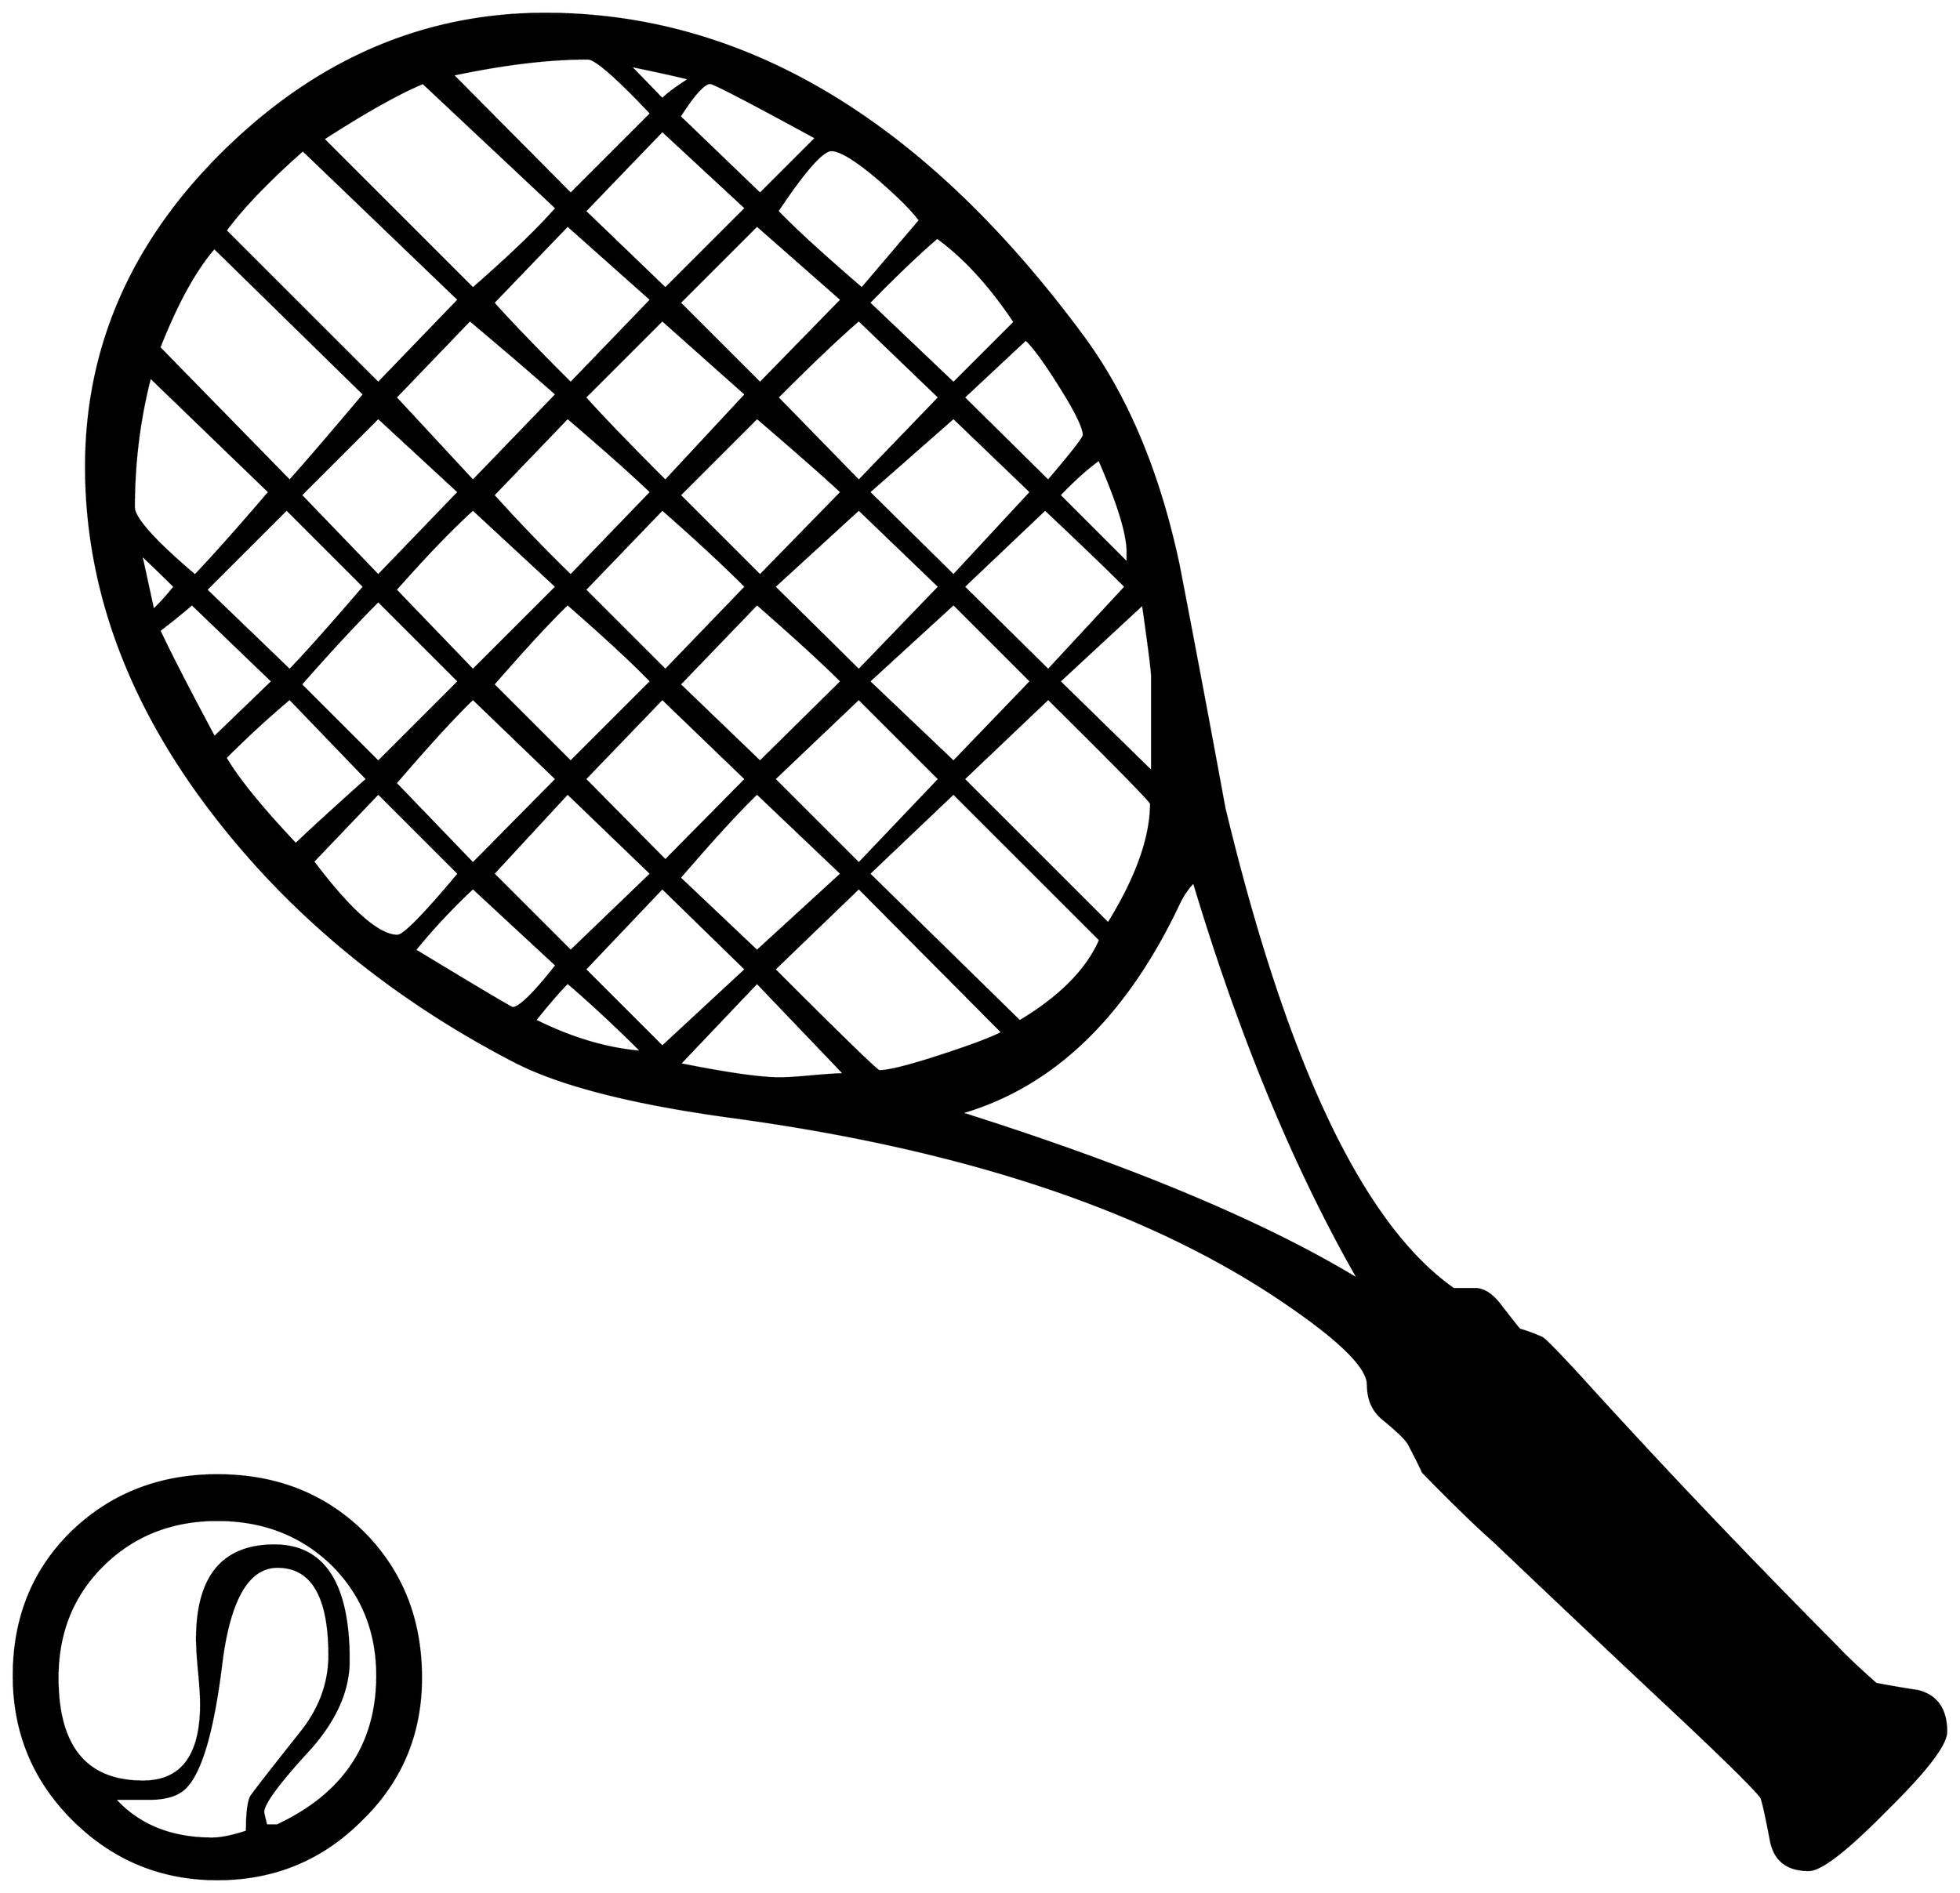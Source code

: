 


\begin{tikzpicture}[y=0.80pt, x=0.80pt, yscale=-1.0, xscale=1.0, inner sep=0pt, outer sep=0pt]
\begin{scope}[shift={(100.0,1676.0)},nonzero rule]
  \path[draw=.,fill=.,line width=1.600pt] (1980.0,219.0) .. controls
    (1980.0,231.667) and (1960.333,257.333) .. (1921.0,296.0) ..
    controls (1882.333,335.333) and (1857.0,355.0) .. (1845.0,355.0)
    .. controls (1824.333,355.0) and (1812.0,345.667) ..
    (1808.0,327.0) .. controls (1802.667,299.0) and (1799.333,284.333)
    .. (1798.0,283.0) .. controls (1790.0,273.0) and
    (1763.333,246.667) .. (1718.0,204.0) .. controls (1665.333,154.667)
    and (1604.667,97.333) .. (1536.0,32.0) .. controls (1519.333,17.333)
    and (1496.0,-5.333) .. (1466.0,-36.0) .. controls
    (1463.333,-42.0) and (1458.667,-51.333) .. (1452.0,-64.0) ..
    controls (1449.333,-68.667) and (1440.667,-77.0) .. (1426.0,-89.0)
    .. controls (1416.667,-97.0) and (1412.0,-108.0) ..
    (1412.0,-122.0) .. controls (1412.0,-138.667) and
    (1385.667,-165.0) .. (1333.0,-201.0) .. controls
    (1200.333,-292.333) and (1018.333,-353.667) .. (787.0,-385.0) ..
    controls (689.0,-398.333) and (617.667,-416.667) .. (573.0,-440.0)
    .. controls (455.0,-501.333) and (358.0,-580.667) ..
    (282.0,-678.0) .. controls (196.0,-788.0) and (153.0,-903.333)
    .. (153.0,-1024.0) .. controls (153.0,-1142.0) and
    (198.667,-1245.667) .. (290.0,-1335.0) .. controls
    (381.333,-1424.333) and (486.0,-1469.0) .. (604.0,-1469.0) ..
    controls (800.0,-1469.0) and (976.0,-1363.333) ..
    (1132.0,-1152.0) .. controls (1175.333,-1093.333) and
    (1206.667,-1018.667) .. (1226.0,-928.0) .. controls
    (1241.333,-848.667) and (1256.333,-769.0) .. (1271.0,-689.0) ..
    controls (1331.667,-436.333) and (1406.667,-278.667) ..
    (1496.0,-216.0) .. controls (1496.0,-216.0) and
    (1503.0,-216.0) .. (1517.0,-216.0) .. controls
    (1525.667,-216.0) and (1534.0,-210.667) .. (1542.0,-200.0) ..
    controls (1553.333,-185.333) and (1559.667,-177.333) ..
    (1561.0,-176.0) .. controls (1566.333,-174.667) and
    (1573.667,-172.0) .. (1583.0,-168.0) .. controls
    (1587.0,-165.333) and (1600.0,-152.0) .. (1622.0,-128.0) ..
    controls (1700.0,-42.0) and (1783.333,45.667) .. (1872.0,135.0)
    .. controls (1880.667,144.333) and (1893.667,156.667) ..
    (1911.0,172.0) .. controls (1925.0,174.667) and (1938.667,177.0)
    .. (1952.0,179.0) .. controls (1970.667,183.667) and
    (1980.0,197.0) .. (1980.0,219.0) -- cycle(482.0,166.0) ..
    controls (482.0,221.333) and (462.333,268.0) .. (423.0,306.0) ..
    controls (384.333,344.667) and (337.333,364.0) .. (282.0,364.0) ..
    controls (226.667,364.0) and (179.333,344.333) .. (140.0,305.0) ..
    controls (101.333,266.333) and (82.0,219.333) .. (82.0,164.0) ..
    controls (82.0,107.333) and (101.0,60.333) .. (139.0,23.0) ..
    controls (177.667,-14.333) and (225.333,-33.0) .. (282.0,-33.0) ..
    controls (339.333,-33.0) and (387.0,-14.333) .. (425.0,23.0) ..
    controls (463.0,61.0) and (482.0,108.667) .. (482.0,166.0) --
    cycle(1065.0,-1166.0) .. controls (1041.0,-1202.0) and
    (1015.667,-1229.667) .. (989.0,-1249.0) .. controls
    (971.0,-1233.667) and (948.667,-1212.333) .. (922.0,-1185.0) --
    (1005.0,-1106.0) -- (1065.0,-1166.0) -- cycle(972.0,-1266.0)
    .. controls (964.667,-1276.0) and (951.0,-1289.667) ..
    (931.0,-1307.0) .. controls (909.0,-1325.667) and
    (893.667,-1335.0) .. (885.0,-1335.0) .. controls
    (876.333,-1335.0) and (858.667,-1315.0) .. (832.0,-1275.0) ..
    controls (849.333,-1257.0) and (877.0,-1231.667) ..
    (915.0,-1199.0) -- (972.0,-1266.0) -- cycle(1133.0,-1055.0)
    .. controls (1133.0,-1062.333) and (1125.0,-1078.667) ..
    (1109.0,-1104.0) .. controls (1094.333,-1127.333) and
    (1083.333,-1142.333) .. (1076.0,-1149.0) -- (1015.0,-1092.0) --
    (1098.0,-1010.0) .. controls (1121.333,-1037.333) and
    (1133.0,-1052.333) .. (1133.0,-1055.0) -- cycle(870.0,-1347.0)
    .. controls (804.0,-1383.0) and (769.333,-1401.0) ..
    (766.0,-1401.0) .. controls (760.0,-1401.0) and
    (750.0,-1390.0) .. (736.0,-1368.0) -- (815.0,-1292.0) --
    (870.0,-1347.0) -- cycle(1176.0,-929.0) -- (1176.0,-940.0)
    .. controls (1176.0,-958.0) and (1166.667,-988.333) ..
    (1148.0,-1031.0) .. controls (1136.0,-1022.333) and
    (1123.0,-1010.667) .. (1109.0,-996.0) -- (1176.0,-929.0) --
    cycle(746.0,-1405.0) .. controls (732.667,-1408.333) and
    (713.0,-1412.667) .. (687.0,-1418.0) -- (719.0,-1385.0) ..
    controls (724.333,-1390.333) and (733.333,-1397.0) ..
    (746.0,-1405.0) -- cycle(991.0,-1092.0) -- (912.0,-1168.0)
    .. controls (893.333,-1152.0) and (866.667,-1126.667) ..
    (832.0,-1092.0) -- (912.0,-1010.0) -- (991.0,-1092.0) --
    cycle(895.0,-1188.0) -- (812.0,-1261.0) -- (736.0,-1185.0)
    -- (815.0,-1106.0) -- (895.0,-1188.0) --
    cycle(801.0,-1278.0) -- (719.0,-1354.0) -- (643.0,-1275.0)
    -- (722.0,-1199.0) -- (801.0,-1278.0) --
    cycle(1174.0,-906.0) .. controls (1156.667,-923.333) and
    (1130.333,-948.667) .. (1095.0,-982.0) -- (1015.0,-906.0) --
    (1098.0,-824.0) -- (1174.0,-906.0) -- cycle(1081.0,-999.0)
    -- (1005.0,-1072.0) -- (922.0,-999.0) -- (1005.0,-917.0) --
    (1081.0,-999.0) -- cycle(708.0,-1371.0) .. controls
    (674.0,-1407.0) and (653.333,-1425.0) .. (646.0,-1425.0) ..
    controls (607.333,-1425.0) and (563.0,-1419.667) ..
    (513.0,-1409.0) -- (629.0,-1292.0) -- (708.0,-1371.0) --
    cycle(1200.0,-724.0) -- (1200.0,-818.0) .. controls
    (1200.0,-823.333) and (1197.0,-847.0) .. (1191.0,-889.0) --
    (1109.0,-813.0) -- (1200.0,-724.0) -- cycle(708.0,-1188.0)
    -- (626.0,-1261.0) -- (553.0,-1185.0) .. controls
    (569.0,-1167.0) and (594.333,-1140.667) .. (629.0,-1106.0) --
    (708.0,-1188.0) -- cycle(991.0,-906.0) -- (912.0,-982.0) --
    (829.0,-906.0) -- (912.0,-824.0) -- (991.0,-906.0) --
    cycle(1081.0,-813.0) -- (1005.0,-889.0) -- (922.0,-813.0) --
    (1005.0,-734.0) -- (1081.0,-813.0) -- cycle(801.0,-1095.0)
    -- (719.0,-1168.0) -- (643.0,-1092.0) .. controls
    (659.667,-1073.333) and (686.0,-1046.0) .. (722.0,-1010.0) --
    (801.0,-1095.0) -- cycle(895.0,-999.0) .. controls
    (877.0,-1015.667) and (849.333,-1040.0) .. (812.0,-1072.0) --
    (736.0,-996.0) -- (815.0,-917.0) -- (895.0,-999.0) --
    cycle(615.0,-1278.0) -- (484.0,-1401.0) .. controls
    (460.0,-1391.0) and (427.333,-1372.667) .. (386.0,-1346.0) --
    (533.0,-1199.0) .. controls (570.333,-1231.667) and
    (597.667,-1258.0) .. (615.0,-1278.0) -- cycle(1199.0,-693.0)
    .. controls (1199.0,-695.0) and (1165.333,-729.333) ..
    (1098.0,-796.0) -- (1015.0,-717.0) -- (1157.0,-575.0) ..
    controls (1185.0,-620.333) and (1199.0,-659.667) ..
    (1199.0,-693.0) -- cycle(1403.0,-225.0) .. controls
    (1340.333,-334.333) and (1286.333,-464.667) .. (1241.0,-616.0) ..
    controls (1235.667,-610.667) and (1231.0,-604.0) ..
    (1227.0,-596.0) .. controls (1174.333,-484.0) and
    (1102.667,-415.0) .. (1012.0,-389.0) .. controls
    (1180.667,-335.667) and (1311.0,-281.0) .. (1403.0,-225.0) --
    cycle(895.0,-813.0) .. controls (877.0,-831.0) and
    (849.333,-856.333) .. (812.0,-889.0) -- (736.0,-810.0) --
    (815.0,-734.0) -- (895.0,-813.0) -- cycle(1149.0,-559.0) --
    (1005.0,-703.0) -- (922.0,-624.0) -- (1070.0,-479.0) ..
    controls (1110.0,-503.0) and (1136.333,-529.667) ..
    (1149.0,-559.0) -- cycle(519.0,-1188.0) -- (366.0,-1335.0)
    .. controls (332.667,-1305.667) and (307.333,-1279.333) ..
    (290.0,-1256.0) -- (440.0,-1106.0) -- (519.0,-1188.0) --
    cycle(615.0,-1095.0) .. controls (596.333,-1111.667) and
    (568.0,-1136.0) .. (530.0,-1168.0) -- (457.0,-1092.0) --
    (533.0,-1010.0) -- (615.0,-1095.0) -- cycle(708.0,-999.0) ..
    controls (690.667,-1015.667) and (663.333,-1040.0) ..
    (626.0,-1072.0) -- (553.0,-996.0) .. controls (577.0,-969.333)
    and (602.333,-943.0) .. (629.0,-917.0) -- (708.0,-999.0) --
    cycle(801.0,-906.0) .. controls (778.333,-928.667) and
    (751.0,-954.0) .. (719.0,-982.0) -- (643.0,-903.0) --
    (722.0,-824.0) -- (801.0,-906.0) -- cycle(991.0,-717.0) --
    (912.0,-796.0) -- (829.0,-717.0) -- (912.0,-634.0) --
    (991.0,-717.0) -- cycle(1053.0,-468.0) -- (912.0,-610.0) --
    (829.0,-530.0) .. controls (895.667,-463.333) and (930.0,-430.0)
    .. (932.0,-430.0) .. controls (941.333,-430.0) and
    (961.333,-435.0) .. (992.0,-445.0) .. controls (1022.667,-455.0)
    and (1043.0,-462.667) .. (1053.0,-468.0) --
    cycle(426.0,-1095.0) -- (279.0,-1239.0) .. controls
    (260.333,-1217.667) and (242.333,-1185.0) .. (225.0,-1141.0) --
    (353.0,-1010.0) .. controls (369.667,-1028.667) and
    (394.0,-1057.0) .. (426.0,-1095.0) -- cycle(708.0,-813.0) ..
    controls (690.667,-831.0) and (663.333,-856.333) .. (626.0,-889.0)
    .. controls (608.667,-872.333) and (584.333,-846.0) ..
    (553.0,-810.0) -- (629.0,-734.0) -- (708.0,-813.0) --
    cycle(895.0,-624.0) -- (812.0,-703.0) .. controls
    (794.0,-685.667) and (768.667,-658.0) .. (736.0,-620.0) --
    (812.0,-548.0) -- (895.0,-624.0) -- cycle(615.0,-906.0) --
    (533.0,-982.0) .. controls (512.333,-963.333) and (487.0,-937.0)
    .. (457.0,-903.0) -- (533.0,-824.0) -- (615.0,-906.0) --
    cycle(801.0,-717.0) -- (719.0,-796.0) -- (643.0,-717.0) --
    (722.0,-637.0) -- (801.0,-717.0) -- cycle(519.0,-999.0) --
    (440.0,-1072.0) -- (364.0,-996.0) -- (440.0,-917.0) --
    (519.0,-999.0) -- cycle(898.0,-427.0) -- (812.0,-517.0) --
    (736.0,-437.0) .. controls (782.667,-427.667) and (815.333,-423.0)
    .. (834.0,-423.0) .. controls (841.333,-423.0) and
    (852.0,-423.667) .. (866.0,-425.0) .. controls (880.667,-426.333)
    and (891.333,-427.0) .. (898.0,-427.0) -- cycle(333.0,-999.0)
    -- (216.0,-1112.0) .. controls (205.333,-1070.667) and
    (200.0,-1028.0) .. (200.0,-984.0) .. controls (200.0,-973.333)
    and (220.0,-951.0) .. (260.0,-917.0) .. controls
    (276.667,-934.333) and (301.0,-961.667) .. (333.0,-999.0) --
    cycle(708.0,-624.0) -- (626.0,-703.0) -- (553.0,-624.0) --
    (629.0,-548.0) -- (708.0,-624.0) -- cycle(519.0,-813.0) --
    (440.0,-892.0) .. controls (417.333,-869.333) and (392.0,-842.0)
    .. (364.0,-810.0) -- (440.0,-734.0) -- (519.0,-813.0) --
    cycle(801.0,-530.0) -- (719.0,-610.0) -- (643.0,-530.0) --
    (719.0,-454.0) -- (801.0,-530.0) -- cycle(426.0,-906.0) --
    (350.0,-982.0) -- (271.0,-903.0) -- (353.0,-824.0) ..
    controls (369.667,-841.333) and (394.0,-868.667) .. (426.0,-906.0)
    -- cycle(615.0,-717.0) -- (533.0,-796.0) .. controls
    (515.0,-778.667) and (489.667,-751.0) .. (457.0,-713.0) --
    (533.0,-634.0) -- (615.0,-717.0) -- cycle(240.0,-906.0) ..
    controls (232.667,-913.333) and (221.667,-924.0) .. (207.0,-938.0)
    .. controls (209.667,-926.0) and (213.667,-907.667) ..
    (219.0,-883.0) .. controls (224.333,-887.667) and (231.333,-895.333)
    .. (240.0,-906.0) -- cycle(699.0,-449.0) .. controls
    (673.667,-474.333) and (649.333,-497.0) .. (626.0,-517.0) ..
    controls (618.0,-509.0) and (607.333,-496.667) .. (594.0,-480.0)
    .. controls (630.0,-462.0) and (665.0,-451.667) ..
    (699.0,-449.0) -- cycle(336.0,-813.0) -- (257.0,-889.0) ..
    controls (250.333,-883.0) and (239.667,-874.333) .. (225.0,-863.0)
    .. controls (236.333,-839.0) and (254.333,-804.0) ..
    (279.0,-758.0) -- (336.0,-813.0) -- cycle(615.0,-534.0) --
    (533.0,-610.0) .. controls (512.333,-590.667) and (493.333,-570.333)
    .. (476.0,-549.0) .. controls (538.667,-511.0) and
    (570.667,-492.0) .. (572.0,-492.0) .. controls (578.667,-492.0)
    and (593.0,-506.0) .. (615.0,-534.0) -- cycle(429.0,-717.0)
    -- (353.0,-796.0) .. controls (332.333,-778.667) and
    (311.333,-759.333) .. (290.0,-738.0) .. controls (302.0,-717.333)
    and (325.0,-689.0) .. (359.0,-653.0) .. controls
    (374.333,-667.667) and (397.667,-689.0) .. (429.0,-717.0) --
    cycle(519.0,-624.0) -- (440.0,-703.0) -- (376.0,-636.0) ..
    controls (412.667,-587.333) and (440.333,-563.0) .. (459.0,-563.0)
    .. controls (465.0,-563.0) and (485.0,-583.333) ..
    (519.0,-624.0) -- cycle(439.0,164.0) .. controls
    (439.0,120.0) and (424.0,83.333) .. (394.0,54.0) .. controls
    (364.0,25.333) and (326.667,11.0) .. (282.0,11.0) .. controls
    (237.333,11.0) and (200.0,25.667) .. (170.0,55.0) .. controls
    (140.0,84.333) and (125.0,121.333) .. (125.0,166.0) .. controls
    (125.0,234.0) and (153.0,268.0) .. (209.0,268.0) .. controls
    (247.0,268.0) and (266.0,242.667) .. (266.0,192.0) .. controls
    (266.0,184.667) and (265.333,174.0) .. (264.0,160.0) .. controls
    (262.667,146.0) and (262.0,135.333) .. (262.0,128.0) .. controls
    (262.0,66.667) and (287.333,36.0) .. (338.0,36.0) .. controls
    (386.667,36.0) and (411.0,73.667) .. (411.0,149.0) .. controls
    (411.0,179.667) and (397.0,210.0) .. (369.0,240.0) .. controls
    (341.0,270.667) and (327.0,290.0) .. (327.0,298.0) .. controls
    (327.0,298.667) and (328.0,303.0) .. (330.0,311.0) --
    (341.0,311.0) .. controls (406.333,280.333) and (439.0,231.333) ..
    (439.0,164.0) -- cycle(392.0,144.0) .. controls (392.0,86.0)
    and (375.0,57.0) .. (341.0,57.0) .. controls (312.333,57.0)
    and (294.0,88.333) .. (286.0,151.0) .. controls (277.333,222.333)
    and (264.333,264.333) .. (247.0,277.0) .. controls (239.667,282.333)
    and (229.0,285.0) .. (215.0,285.0) .. controls (203.667,285.0)
    and (192.333,285.0) .. (181.0,285.0) .. controls (204.333,311.0)
    and (236.333,324.0) .. (277.0,324.0) .. controls (285.667,324.0)
    and (297.0,321.667) .. (311.0,317.0) .. controls (311.0,299.667)
    and (312.333,288.333) .. (315.0,283.0) .. controls (317.0,279.667)
    and (333.333,258.667) .. (364.0,220.0) .. controls (382.667,196.667)
    and (392.0,171.333) .. (392.0,144.0) -- cycle;
\end{scope}

\end{tikzpicture}

